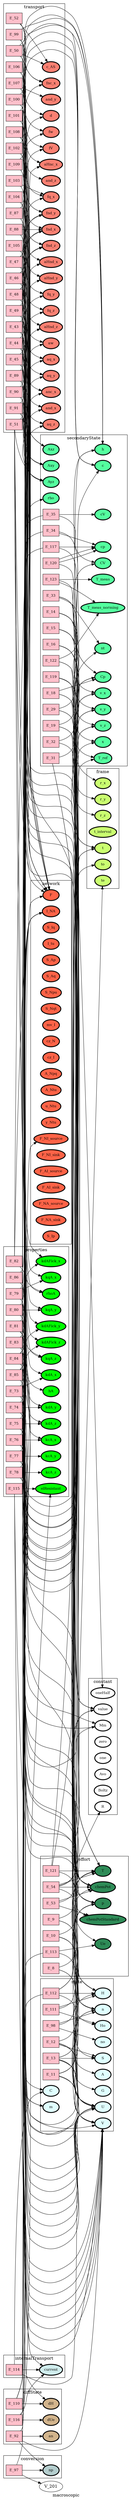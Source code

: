 digraph macroscopic {
label=macroscopic;
rankdir=LR;
E_43 -> V_113  [splines=ortho];
E_43 -> V_150  [splines=ortho];
E_43 -> V_186  [splines=ortho];
E_43 -> V_2  [splines=ortho];
E_44 -> V_113  [splines=ortho];
E_44 -> V_149  [splines=ortho];
E_44 -> V_187  [splines=ortho];
E_44 -> V_2  [splines=ortho];
E_45 -> V_113  [splines=ortho];
E_45 -> V_148  [splines=ortho];
E_45 -> V_188  [splines=ortho];
E_45 -> V_2  [splines=ortho];
E_46 -> V_138  [splines=ortho];
E_46 -> V_150  [splines=ortho];
E_46 -> V_190  [splines=ortho];
E_46 -> V_2  [splines=ortho];
E_89 -> V_114  [splines=ortho];
E_89 -> V_150  [splines=ortho];
E_89 -> V_180  [splines=ortho];
E_89 -> V_2  [splines=ortho];
E_47 -> V_138  [splines=ortho];
E_47 -> V_149  [splines=ortho];
E_47 -> V_191  [splines=ortho];
E_47 -> V_2  [splines=ortho];
E_90 -> V_114  [splines=ortho];
E_90 -> V_150  [splines=ortho];
E_90 -> V_181  [splines=ortho];
E_90 -> V_2  [splines=ortho];
E_48 -> V_138  [splines=ortho];
E_48 -> V_148  [splines=ortho];
E_48 -> V_192  [splines=ortho];
E_48 -> V_2  [splines=ortho];
E_91 -> V_114  [splines=ortho];
E_91 -> V_148  [splines=ortho];
E_91 -> V_182  [splines=ortho];
E_91 -> V_2  [splines=ortho];
E_49 -> V_112  [splines=ortho];
E_49 -> V_2  [splines=ortho];
E_50 -> V_104  [splines=ortho];
E_50 -> V_138  [splines=ortho];
E_50 -> V_157  [splines=ortho];
E_50 -> V_2  [splines=ortho];
E_51 -> V_112  [splines=ortho];
E_51 -> V_150  [splines=ortho];
E_51 -> V_183  [splines=ortho];
E_51 -> V_189  [splines=ortho];
E_51 -> V_2  [splines=ortho];
E_52 -> V_158  [splines=ortho];
E_52 -> V_159  [splines=ortho];
E_87 -> V_160  [splines=ortho];
E_87 -> V_2  [splines=ortho];
E_88 -> V_154  [splines=ortho];
E_88 -> V_2  [splines=ortho];
E_99 -> V_136  [splines=ortho];
E_99 -> V_160  [splines=ortho];
E_99 -> V_2  [splines=ortho];
E_100 -> V_136  [splines=ortho];
E_100 -> V_154  [splines=ortho];
E_100 -> V_2  [splines=ortho];
E_101 -> V_136  [splines=ortho];
E_101 -> V_155  [splines=ortho];
E_101 -> V_2  [splines=ortho];
E_102 -> V_136  [splines=ortho];
E_102 -> V_156  [splines=ortho];
E_102 -> V_2  [splines=ortho];
E_103 -> V_151  [splines=ortho];
E_103 -> V_2  [splines=ortho];
E_104 -> V_152  [splines=ortho];
E_104 -> V_2  [splines=ortho];
E_105 -> V_153  [splines=ortho];
E_105 -> V_2  [splines=ortho];
E_106 -> V_101  [splines=ortho];
E_106 -> V_151  [splines=ortho];
E_107 -> V_155  [splines=ortho];
E_107 -> V_2  [splines=ortho];
E_108 -> V_156  [splines=ortho];
E_108 -> V_2  [splines=ortho];
E_109 -> V_2  [splines=ortho];
E_109 -> V_211  [splines=ortho];
subgraph cluster_macroscopic___transport {
label=transport;
rankdir=LR;
V_151 [fillcolor=salmon, fontsize=12, label=fq_x, penwidth=3, style=filled];
V_152 [fillcolor=salmon, fontsize=12, label=fq_y, penwidth=3, style=filled];
V_153 [fillcolor=salmon, fontsize=12, label=fq_z, penwidth=3, style=filled];
V_154 [fillcolor=salmon, fontsize=12, label=fnd_x, penwidth=3, style=filled];
V_155 [fillcolor=salmon, fontsize=12, label=fnd_y, penwidth=3, style=filled];
V_156 [fillcolor=salmon, fontsize=12, label=fnd_z, penwidth=3, style=filled];
V_157 [fillcolor=salmon, fontsize=12, label=d, penwidth=3, style=filled];
V_158 [fillcolor=salmon, fontsize=12, label=c_AS, penwidth=3, style=filled];
V_159 [fillcolor=salmon, fontsize=12, label=fV, penwidth=3, style=filled];
V_160 [fillcolor=salmon, fontsize=12, label=fnc_x, penwidth=3, style=filled];
V_194 [fillcolor=salmon, fontsize=12, label=anc_x, penwidth=3, style=filled];
V_195 [fillcolor=salmon, fontsize=12, label=and_x, penwidth=3, style=filled];
V_204 [fillcolor=salmon, fontsize=12, label=aHnc_x, penwidth=3, style=filled];
V_205 [fillcolor=salmon, fontsize=12, label=aHnd_x, penwidth=3, style=filled];
V_206 [fillcolor=salmon, fontsize=12, label=aHnd_y, penwidth=3, style=filled];
V_207 [fillcolor=salmon, fontsize=12, label=aHnd_z, penwidth=3, style=filled];
V_208 [fillcolor=salmon, fontsize=12, label=aq_x, penwidth=3, style=filled];
V_209 [fillcolor=salmon, fontsize=12, label=aq_y, penwidth=3, style=filled];
V_210 [fillcolor=salmon, fontsize=12, label=aq_z, penwidth=3, style=filled];
V_211 [fillcolor=salmon, fontsize=12, label=fw, penwidth=3, style=filled];
V_212 [fillcolor=salmon, fontsize=12, label=and_y, penwidth=3, style=filled];
V_213 [fillcolor=salmon, fontsize=12, label=and_z, penwidth=3, style=filled];
V_214 [fillcolor=salmon, fontsize=12, label=aw, penwidth=3, style=filled];
E_43 [fillcolor=pink, fontsize=12, shape=box, style=filled];
E_43 -> V_151  [splines=ortho];
E_44 [fillcolor=pink, fontsize=12, shape=box, style=filled];
E_44 -> V_152  [splines=ortho];
E_45 [fillcolor=pink, fontsize=12, shape=box, style=filled];
E_45 -> V_153  [splines=ortho];
E_46 [fillcolor=pink, fontsize=12, shape=box, style=filled];
E_46 -> V_154  [splines=ortho];
E_89 [fillcolor=pink, fontsize=12, shape=box, style=filled];
E_89 -> V_154  [splines=ortho];
E_47 [fillcolor=pink, fontsize=12, shape=box, style=filled];
E_47 -> V_155  [splines=ortho];
E_90 [fillcolor=pink, fontsize=12, shape=box, style=filled];
E_90 -> V_155  [splines=ortho];
E_48 [fillcolor=pink, fontsize=12, shape=box, style=filled];
E_48 -> V_156  [splines=ortho];
E_91 [fillcolor=pink, fontsize=12, shape=box, style=filled];
E_91 -> V_156  [splines=ortho];
E_49 [fillcolor=pink, fontsize=12, shape=box, style=filled];
E_49 -> V_157  [splines=ortho];
E_50 [fillcolor=pink, fontsize=12, shape=box, style=filled];
E_50 -> V_158  [splines=ortho];
E_51 [fillcolor=pink, fontsize=12, shape=box, style=filled];
E_51 -> V_159  [splines=ortho];
E_52 [fillcolor=pink, fontsize=12, shape=box, style=filled];
E_52 -> V_160  [splines=ortho];
E_87 [fillcolor=pink, fontsize=12, shape=box, style=filled];
E_87 -> V_194  [splines=ortho];
E_88 [fillcolor=pink, fontsize=12, shape=box, style=filled];
E_88 -> V_195  [splines=ortho];
E_99 [fillcolor=pink, fontsize=12, shape=box, style=filled];
E_99 -> V_204  [splines=ortho];
E_100 [fillcolor=pink, fontsize=12, shape=box, style=filled];
E_100 -> V_205  [splines=ortho];
E_101 [fillcolor=pink, fontsize=12, shape=box, style=filled];
E_101 -> V_206  [splines=ortho];
E_102 [fillcolor=pink, fontsize=12, shape=box, style=filled];
E_102 -> V_207  [splines=ortho];
E_103 [fillcolor=pink, fontsize=12, shape=box, style=filled];
E_103 -> V_208  [splines=ortho];
E_104 [fillcolor=pink, fontsize=12, shape=box, style=filled];
E_104 -> V_209  [splines=ortho];
E_105 [fillcolor=pink, fontsize=12, shape=box, style=filled];
E_105 -> V_210  [splines=ortho];
E_106 [fillcolor=pink, fontsize=12, shape=box, style=filled];
E_106 -> V_211  [splines=ortho];
E_107 [fillcolor=pink, fontsize=12, shape=box, style=filled];
E_107 -> V_212  [splines=ortho];
E_108 [fillcolor=pink, fontsize=12, shape=box, style=filled];
E_108 -> V_213  [splines=ortho];
E_109 [fillcolor=pink, fontsize=12, shape=box, style=filled];
E_109 -> V_214  [splines=ortho];
}

subgraph cluster_macroscopic___geometry {
label=geometry;
rankdir=LR;
}

E_73 -> V_108  [splines=ortho];
E_73 -> V_110  [splines=ortho];
E_73 -> V_114  [splines=ortho];
E_73 -> V_118  [splines=ortho];
E_73 -> V_27  [splines=ortho];
E_74 -> V_108  [splines=ortho];
E_74 -> V_110  [splines=ortho];
E_74 -> V_114  [splines=ortho];
E_74 -> V_119  [splines=ortho];
E_74 -> V_27  [splines=ortho];
E_75 -> V_108  [splines=ortho];
E_75 -> V_110  [splines=ortho];
E_75 -> V_114  [splines=ortho];
E_75 -> V_120  [splines=ortho];
E_75 -> V_27  [splines=ortho];
E_76 -> V_108  [splines=ortho];
E_76 -> V_110  [splines=ortho];
E_76 -> V_112  [splines=ortho];
E_76 -> V_114  [splines=ortho];
E_76 -> V_118  [splines=ortho];
E_76 -> V_132  [splines=ortho];
E_76 -> V_27  [splines=ortho];
E_77 -> V_108  [splines=ortho];
E_77 -> V_110  [splines=ortho];
E_77 -> V_112  [splines=ortho];
E_77 -> V_114  [splines=ortho];
E_77 -> V_119  [splines=ortho];
E_77 -> V_132  [splines=ortho];
E_77 -> V_27  [splines=ortho];
E_78 -> V_108  [splines=ortho];
E_78 -> V_110  [splines=ortho];
E_78 -> V_112  [splines=ortho];
E_78 -> V_114  [splines=ortho];
E_78 -> V_120  [splines=ortho];
E_78 -> V_132  [splines=ortho];
E_78 -> V_27  [splines=ortho];
E_79 -> V_110  [splines=ortho];
E_79 -> V_118  [splines=ortho];
E_79 -> V_124  [splines=ortho];
E_79 -> V_27  [splines=ortho];
E_80 -> V_110  [splines=ortho];
E_80 -> V_119  [splines=ortho];
E_80 -> V_124  [splines=ortho];
E_80 -> V_27  [splines=ortho];
E_81 -> V_110  [splines=ortho];
E_81 -> V_120  [splines=ortho];
E_81 -> V_124  [splines=ortho];
E_81 -> V_27  [splines=ortho];
E_82 -> V_143  [splines=ortho];
E_82 -> V_27  [splines=ortho];
E_83 -> V_108  [splines=ortho];
E_83 -> V_111  [splines=ortho];
E_83 -> V_114  [splines=ortho];
E_83 -> V_118  [splines=ortho];
E_83 -> V_27  [splines=ortho];
E_84 -> V_108  [splines=ortho];
E_84 -> V_111  [splines=ortho];
E_84 -> V_114  [splines=ortho];
E_84 -> V_119  [splines=ortho];
E_84 -> V_27  [splines=ortho];
E_85 -> V_108  [splines=ortho];
E_85 -> V_111  [splines=ortho];
E_85 -> V_114  [splines=ortho];
E_85 -> V_120  [splines=ortho];
E_85 -> V_27  [splines=ortho];
E_86 -> V_136  [splines=ortho];
E_86 -> V_27  [splines=ortho];
E_115 -> V_217  [splines=ortho];
E_115 -> V_218  [splines=ortho];
subgraph cluster_macroscopic___properties {
label=properties;
rankdir=LR;
V_180 [fillcolor=green, fontsize=12, label=kdA_x, penwidth=3, style=filled];
V_181 [fillcolor=green, fontsize=12, label=kdA_y, penwidth=3, style=filled];
V_182 [fillcolor=green, fontsize=12, label=kdA_z, penwidth=3, style=filled];
V_183 [fillcolor=green, fontsize=12, label=kcA_x, penwidth=3, style=filled];
V_184 [fillcolor=green, fontsize=12, label=kcA_y, penwidth=3, style=filled];
V_185 [fillcolor=green, fontsize=12, label=kcA_z, penwidth=3, style=filled];
V_186 [fillcolor=green, fontsize=12, label=kqA_x, penwidth=3, style=filled];
V_187 [fillcolor=green, fontsize=12, label=kqA_y, penwidth=3, style=filled];
V_188 [fillcolor=green, fontsize=12, label=kqA_z, penwidth=3, style=filled];
V_189 [fillcolor=green, fontsize=12, label=rhoA, penwidth=3, style=filled];
V_190 [fillcolor=green, fontsize=12, label=kdAFick_x, penwidth=3, style=filled];
V_191 [fillcolor=green, fontsize=12, label=kdAFick_y, penwidth=3, style=filled];
V_192 [fillcolor=green, fontsize=12, label=kdAFick_z, penwidth=3, style=filled];
V_193 [fillcolor=green, fontsize=12, label=hA, penwidth=3, style=filled];
V_219 [fillcolor=green, fontsize=12, label=elResistant, penwidth=3, style=filled];
E_73 [fillcolor=pink, fontsize=12, shape=box, style=filled];
E_73 -> V_180  [splines=ortho];
E_74 [fillcolor=pink, fontsize=12, shape=box, style=filled];
E_74 -> V_181  [splines=ortho];
E_75 [fillcolor=pink, fontsize=12, shape=box, style=filled];
E_75 -> V_182  [splines=ortho];
E_76 [fillcolor=pink, fontsize=12, shape=box, style=filled];
E_76 -> V_183  [splines=ortho];
E_77 [fillcolor=pink, fontsize=12, shape=box, style=filled];
E_77 -> V_184  [splines=ortho];
E_78 [fillcolor=pink, fontsize=12, shape=box, style=filled];
E_78 -> V_185  [splines=ortho];
E_79 [fillcolor=pink, fontsize=12, shape=box, style=filled];
E_79 -> V_186  [splines=ortho];
E_80 [fillcolor=pink, fontsize=12, shape=box, style=filled];
E_80 -> V_187  [splines=ortho];
E_81 [fillcolor=pink, fontsize=12, shape=box, style=filled];
E_81 -> V_188  [splines=ortho];
E_82 [fillcolor=pink, fontsize=12, shape=box, style=filled];
E_82 -> V_189  [splines=ortho];
E_83 [fillcolor=pink, fontsize=12, shape=box, style=filled];
E_83 -> V_190  [splines=ortho];
E_84 [fillcolor=pink, fontsize=12, shape=box, style=filled];
E_84 -> V_191  [splines=ortho];
E_85 [fillcolor=pink, fontsize=12, shape=box, style=filled];
E_85 -> V_192  [splines=ortho];
E_86 [fillcolor=pink, fontsize=12, shape=box, style=filled];
E_86 -> V_193  [splines=ortho];
E_115 [fillcolor=pink, fontsize=12, shape=box, style=filled];
E_115 -> V_219  [splines=ortho];
}

subgraph cluster_macroscopic___network {
label=network;
rankdir=LR;
V_10 [fillcolor=tomato, fontsize=12, label=S_Iq, penwidth=3, style=filled];
V_11 [fillcolor=tomato, fontsize=12, label=I_tu, penwidth=3, style=filled];
V_12 [fillcolor=tomato, fontsize=12, label=S_Ap, penwidth=3, style=filled];
V_13 [fillcolor=tomato, fontsize=12, label=S_Aq, penwidth=3, style=filled];
V_14 [fillcolor=tomato, fontsize=12, label=S_Npu, penwidth=3, style=filled];
V_15 [fillcolor=tomato, fontsize=12, label=S_Nqt, penwidth=3, style=filled];
V_16 [fillcolor=tomato, fontsize=12, label=mv_I, penwidth=3, style=filled];
V_17 [fillcolor=tomato, fontsize=12, label=cz_N, penwidth=3, style=filled];
V_18 [fillcolor=tomato, fontsize=12, label=cz_I, penwidth=3, style=filled];
V_19 [fillcolor=tomato, fontsize=12, label=A_Npq, penwidth=3, style=filled];
V_2 [fillcolor=tomato, fontsize=12, label=F, penwidth=3, style=filled];
V_20 [fillcolor=tomato, fontsize=12, label=A_Ntu, penwidth=3, style=filled];
V_21 [fillcolor=tomato, fontsize=12, label=u_Ntu, penwidth=3, style=filled];
V_22 [fillcolor=tomato, fontsize=12, label=y_Ntu, penwidth=3, style=filled];
V_27 [fillcolor=tomato, fontsize=12, label=I_NA, penwidth=3, style=filled];
V_3 [fillcolor=tomato, fontsize=12, label=F_NI_source, penwidth=3, style=filled];
V_4 [fillcolor=tomato, fontsize=12, label=F_NI_sink, penwidth=3, style=filled];
V_5 [fillcolor=tomato, fontsize=12, label=F_AI_source, penwidth=3, style=filled];
V_6 [fillcolor=tomato, fontsize=12, label=F_AI_sink, penwidth=3, style=filled];
V_7 [fillcolor=tomato, fontsize=12, label=F_NA_source, penwidth=3, style=filled];
V_8 [fillcolor=tomato, fontsize=12, label=F_NA_sink, penwidth=3, style=filled];
V_9 [fillcolor=tomato, fontsize=12, label=S_Ip, penwidth=3, style=filled];
}

subgraph cluster_macroscopic___differenceOperator {
label=differenceOperator;
rankdir=LR;
}

subgraph cluster_macroscopic___frame {
label=frame;
rankdir=LR;
V_1 [fillcolor=darkolivegreen1, fontsize=12, label=t, penwidth=3, style=filled];
V_105 [fillcolor=darkolivegreen1, fontsize=12, label=to, penwidth=3, style=filled];
V_106 [fillcolor=darkolivegreen1, fontsize=12, label=te, penwidth=3, style=filled];
V_107 [fillcolor=darkolivegreen1, fontsize=12, label=t_interval, penwidth=3, style=filled];
V_23 [fillcolor=darkolivegreen1, fontsize=12, label=r_x, penwidth=3, style=filled];
V_24 [fillcolor=darkolivegreen1, fontsize=12, label=r_y, penwidth=3, style=filled];
V_25 [fillcolor=darkolivegreen1, fontsize=12, label=r_z, penwidth=3, style=filled];
}

E_11 -> V_108  [splines=ortho];
E_11 -> V_110  [splines=ortho];
E_11 -> V_112  [splines=ortho];
E_112 -> V_1  [splines=ortho];
E_112 -> V_105  [splines=ortho];
E_112 -> V_106  [splines=ortho];
E_112 -> V_215  [splines=ortho];
E_112 -> V_216  [splines=ortho];
E_12 -> V_108  [splines=ortho];
E_12 -> V_109  [splines=ortho];
E_12 -> V_113  [splines=ortho];
E_13 -> V_108  [splines=ortho];
E_13 -> V_109  [splines=ortho];
E_13 -> V_110  [splines=ortho];
E_13 -> V_112  [splines=ortho];
E_13 -> V_113  [splines=ortho];
E_98 -> V_101  [splines=ortho];
E_98 -> V_111  [splines=ortho];
E_111 -> V_101  [splines=ortho];
E_111 -> V_115  [splines=ortho];
subgraph cluster_macroscopic___state {
label=state;
rankdir=LR;
V_108 [fillcolor=lightcyan1, fontsize=12, label=U, penwidth=3, style=filled];
V_109 [fillcolor=lightcyan1, fontsize=12, label=S, penwidth=3, style=filled];
V_110 [fillcolor=lightcyan1, fontsize=12, label=V, penwidth=3, style=filled];
V_111 [fillcolor=lightcyan1, fontsize=12, label=n, penwidth=3, style=filled];
V_115 [fillcolor=lightcyan1, fontsize=12, label=H, penwidth=3, style=filled];
V_116 [fillcolor=lightcyan1, fontsize=12, label=A, penwidth=3, style=filled];
V_117 [fillcolor=lightcyan1, fontsize=12, label=G, penwidth=3, style=filled];
V_137 [fillcolor=lightcyan1, fontsize=12, label=m, penwidth=3, style=filled];
V_144 [fillcolor=lightcyan1, fontsize=12, label=C, penwidth=3, style=filled];
V_203 [fillcolor=lightcyan1, fontsize=12, label=no, penwidth=3, style=filled];
V_216 [fillcolor=lightcyan1, fontsize=12, label=Ho, penwidth=3, style=filled];
E_11 [fillcolor=pink, fontsize=12, shape=box, style=filled];
E_11 -> V_115  [splines=ortho];
E_112 [fillcolor=pink, fontsize=12, shape=box, style=filled];
E_112 -> V_115  [splines=ortho];
E_12 [fillcolor=pink, fontsize=12, shape=box, style=filled];
E_12 -> V_116  [splines=ortho];
E_13 [fillcolor=pink, fontsize=12, shape=box, style=filled];
E_13 -> V_117  [splines=ortho];
E_98 [fillcolor=pink, fontsize=12, shape=box, style=filled];
E_98 -> V_203  [splines=ortho];
E_111 [fillcolor=pink, fontsize=12, shape=box, style=filled];
E_111 -> V_216  [splines=ortho];
}

subgraph cluster_macroscopic___constant {
label=constant;
rankdir=LR;
V_101 [fillcolor=white, fontsize=12, label=value, penwidth=3, style=filled];
V_102 [fillcolor=white, fontsize=12, label=zero, penwidth=3, style=filled];
V_103 [fillcolor=white, fontsize=12, label=one, penwidth=3, style=filled];
V_104 [fillcolor=white, fontsize=12, label=oneHalf, penwidth=3, style=filled];
V_121 [fillcolor=white, fontsize=12, label=Avo, penwidth=3, style=filled];
V_122 [fillcolor=white, fontsize=12, label=Boltz, penwidth=3, style=filled];
V_123 [fillcolor=white, fontsize=12, label=R, penwidth=3, style=filled];
V_132 [fillcolor=white, fontsize=12, label=Mm, penwidth=3, style=filled];
}

E_8 -> V_108  [splines=ortho];
E_8 -> V_110  [splines=ortho];
E_9 -> V_108  [splines=ortho];
E_9 -> V_109  [splines=ortho];
E_121 -> V_115  [splines=ortho];
E_121 -> V_124  [splines=ortho];
E_121 -> V_222  [splines=ortho];
E_10 -> V_108  [splines=ortho];
E_10 -> V_111  [splines=ortho];
E_54 -> V_113  [splines=ortho];
E_54 -> V_123  [splines=ortho];
E_54 -> V_140  [splines=ortho];
E_54 -> V_161  [splines=ortho];
E_53 -> V_101  [splines=ortho];
E_53 -> V_114  [splines=ortho];
E_113 -> V_108  [splines=ortho];
E_113 -> V_144  [splines=ortho];
subgraph cluster_macroscopic___effort {
label=effort;
rankdir=LR;
V_112 [fillcolor=seagreen, fontsize=12, label=p, penwidth=3, style=filled];
V_113 [fillcolor=seagreen, fontsize=12, label=T, penwidth=3, style=filled];
V_114 [fillcolor=seagreen, fontsize=12, label=chemPot, penwidth=3, style=filled];
V_161 [fillcolor=seagreen, fontsize=12, label=chemPotStandard, penwidth=3, style=filled];
V_217 [fillcolor=seagreen, fontsize=12, label=Ue, penwidth=3, style=filled];
E_8 [fillcolor=pink, fontsize=12, shape=box, style=filled];
E_8 -> V_112  [splines=ortho];
E_9 [fillcolor=pink, fontsize=12, shape=box, style=filled];
E_9 -> V_113  [splines=ortho];
E_121 [fillcolor=pink, fontsize=12, shape=box, style=filled];
E_121 -> V_113  [splines=ortho];
E_10 [fillcolor=pink, fontsize=12, shape=box, style=filled];
E_10 -> V_114  [splines=ortho];
E_54 [fillcolor=pink, fontsize=12, shape=box, style=filled];
E_54 -> V_114  [splines=ortho];
E_53 [fillcolor=pink, fontsize=12, shape=box, style=filled];
E_53 -> V_161  [splines=ortho];
E_113 [fillcolor=pink, fontsize=12, shape=box, style=filled];
E_113 -> V_217  [splines=ortho];
}

E_14 -> V_1  [splines=ortho];
E_14 -> V_23  [splines=ortho];
E_15 -> V_1  [splines=ortho];
E_15 -> V_24  [splines=ortho];
E_16 -> V_1  [splines=ortho];
E_16 -> V_25  [splines=ortho];
E_18 -> V_113  [splines=ortho];
E_18 -> V_115  [splines=ortho];
E_117 -> V_137  [splines=ortho];
E_117 -> V_141  [splines=ortho];
E_19 -> V_108  [splines=ortho];
E_19 -> V_113  [splines=ortho];
E_29 -> V_111  [splines=ortho];
E_29 -> V_115  [splines=ortho];
E_31 -> V_110  [splines=ortho];
E_31 -> V_111  [splines=ortho];
E_32 -> V_111  [splines=ortho];
E_33 -> V_111  [splines=ortho];
E_33 -> V_139  [splines=ortho];
E_34 -> V_124  [splines=ortho];
E_34 -> V_137  [splines=ortho];
E_120 -> V_101  [splines=ortho];
E_120 -> V_141  [splines=ortho];
E_35 -> V_125  [splines=ortho];
E_35 -> V_137  [splines=ortho];
E_119 -> V_101  [splines=ortho];
E_119 -> V_113  [splines=ortho];
E_122 -> V_101  [splines=ortho];
E_122 -> V_113  [splines=ortho];
E_123 -> V_113  [splines=ortho];
E_123 -> V_223  [splines=ortho];
subgraph cluster_macroscopic___secondaryState {
label=secondaryState;
rankdir=LR;
V_118 [fillcolor=seagreen1, fontsize=12, label=v_x, penwidth=3, style=filled];
V_119 [fillcolor=seagreen1, fontsize=12, label=v_y, penwidth=3, style=filled];
V_120 [fillcolor=seagreen1, fontsize=12, label=v_z, penwidth=3, style=filled];
V_124 [fillcolor=seagreen1, fontsize=12, label=Cp, penwidth=3, style=filled];
V_125 [fillcolor=seagreen1, fontsize=12, label=CV, penwidth=3, style=filled];
V_136 [fillcolor=seagreen1, fontsize=12, label=h, penwidth=3, style=filled];
V_138 [fillcolor=seagreen1, fontsize=12, label=c, penwidth=3, style=filled];
V_139 [fillcolor=seagreen1, fontsize=12, label=nt, penwidth=3, style=filled];
V_140 [fillcolor=seagreen1, fontsize=12, label=x, penwidth=3, style=filled];
V_141 [fillcolor=seagreen1, fontsize=12, label=cp, penwidth=3, style=filled];
V_142 [fillcolor=seagreen1, fontsize=12, label=cV, penwidth=3, style=filled];
V_143 [fillcolor=seagreen1, fontsize=12, label=rho, penwidth=3, style=filled];
V_148 [fillcolor=seagreen1, fontsize=12, label=Axy, penwidth=3, style=filled];
V_149 [fillcolor=seagreen1, fontsize=12, label=Axz, penwidth=3, style=filled];
V_150 [fillcolor=seagreen1, fontsize=12, label=Ayz, penwidth=3, style=filled];
V_222 [fillcolor=seagreen1, fontsize=12, label=T_ref, penwidth=3, style=filled];
V_223 [fillcolor=seagreen1, fontsize=12, label=T_meas_norming, penwidth=3, style=filled];
V_224 [fillcolor=seagreen1, fontsize=12, label=T_meas, penwidth=3, style=filled];
E_14 [fillcolor=pink, fontsize=12, shape=box, style=filled];
E_14 -> V_118  [splines=ortho];
E_15 [fillcolor=pink, fontsize=12, shape=box, style=filled];
E_15 -> V_119  [splines=ortho];
E_16 [fillcolor=pink, fontsize=12, shape=box, style=filled];
E_16 -> V_120  [splines=ortho];
E_18 [fillcolor=pink, fontsize=12, shape=box, style=filled];
E_18 -> V_124  [splines=ortho];
E_117 [fillcolor=pink, fontsize=12, shape=box, style=filled];
E_117 -> V_124  [splines=ortho];
E_19 [fillcolor=pink, fontsize=12, shape=box, style=filled];
E_19 -> V_125  [splines=ortho];
E_29 [fillcolor=pink, fontsize=12, shape=box, style=filled];
E_29 -> V_136  [splines=ortho];
E_31 [fillcolor=pink, fontsize=12, shape=box, style=filled];
E_31 -> V_138  [splines=ortho];
E_32 [fillcolor=pink, fontsize=12, shape=box, style=filled];
E_32 -> V_139  [splines=ortho];
E_33 [fillcolor=pink, fontsize=12, shape=box, style=filled];
E_33 -> V_140  [splines=ortho];
E_34 [fillcolor=pink, fontsize=12, shape=box, style=filled];
E_34 -> V_141  [splines=ortho];
E_120 [fillcolor=pink, fontsize=12, shape=box, style=filled];
E_120 -> V_141  [splines=ortho];
E_35 [fillcolor=pink, fontsize=12, shape=box, style=filled];
E_35 -> V_142  [splines=ortho];
E_119 [fillcolor=pink, fontsize=12, shape=box, style=filled];
E_119 -> V_222  [splines=ortho];
E_122 [fillcolor=pink, fontsize=12, shape=box, style=filled];
E_122 -> V_223  [splines=ortho];
E_123 [fillcolor=pink, fontsize=12, shape=box, style=filled];
E_123 -> V_224  [splines=ortho];
}

E_97 -> V_201  [splines=ortho];
E_97 -> V_3  [splines=ortho];
subgraph cluster_macroscopic___conversion {
label=conversion;
rankdir=LR;
V_202 [fillcolor=lightcyan3, fontsize=12, label=np, penwidth=3, style=filled];
E_97 [fillcolor=pink, fontsize=12, shape=box, style=filled];
E_97 -> V_202  [splines=ortho];
}

E_92 -> V_110  [splines=ortho];
E_92 -> V_194  [splines=ortho];
E_92 -> V_195  [splines=ortho];
E_92 -> V_202  [splines=ortho];
E_110 -> V_204  [splines=ortho];
E_110 -> V_205  [splines=ortho];
E_110 -> V_206  [splines=ortho];
E_110 -> V_207  [splines=ortho];
E_110 -> V_208  [splines=ortho];
E_110 -> V_209  [splines=ortho];
E_110 -> V_210  [splines=ortho];
E_110 -> V_214  [splines=ortho];
E_116 -> V_2  [splines=ortho];
E_116 -> V_218  [splines=ortho];
E_116 -> V_219  [splines=ortho];
subgraph cluster_macroscopic___diffState {
label=diffState;
rankdir=LR;
V_196 [fillcolor=tan, fontsize=12, label=an, penwidth=3, style=filled];
V_215 [fillcolor=tan, fontsize=12, label=dH, penwidth=3, style=filled];
V_220 [fillcolor=tan, fontsize=12, label=dUe, penwidth=3, style=filled];
E_92 [fillcolor=pink, fontsize=12, shape=box, style=filled];
E_92 -> V_196  [splines=ortho];
E_110 [fillcolor=pink, fontsize=12, shape=box, style=filled];
E_110 -> V_215  [splines=ortho];
E_116 [fillcolor=pink, fontsize=12, shape=box, style=filled];
E_116 -> V_220  [splines=ortho];
}

E_114 -> V_1  [splines=ortho];
E_114 -> V_144  [splines=ortho];
subgraph cluster_macroscopic___internalTransport {
label=internalTransport;
rankdir=LR;
V_218 [fillcolor=lightcyan2, fontsize=12, label=current, penwidth=3, style=filled];
E_114 [fillcolor=pink, fontsize=12, shape=box, style=filled];
E_114 -> V_218  [splines=ortho];
}

}
